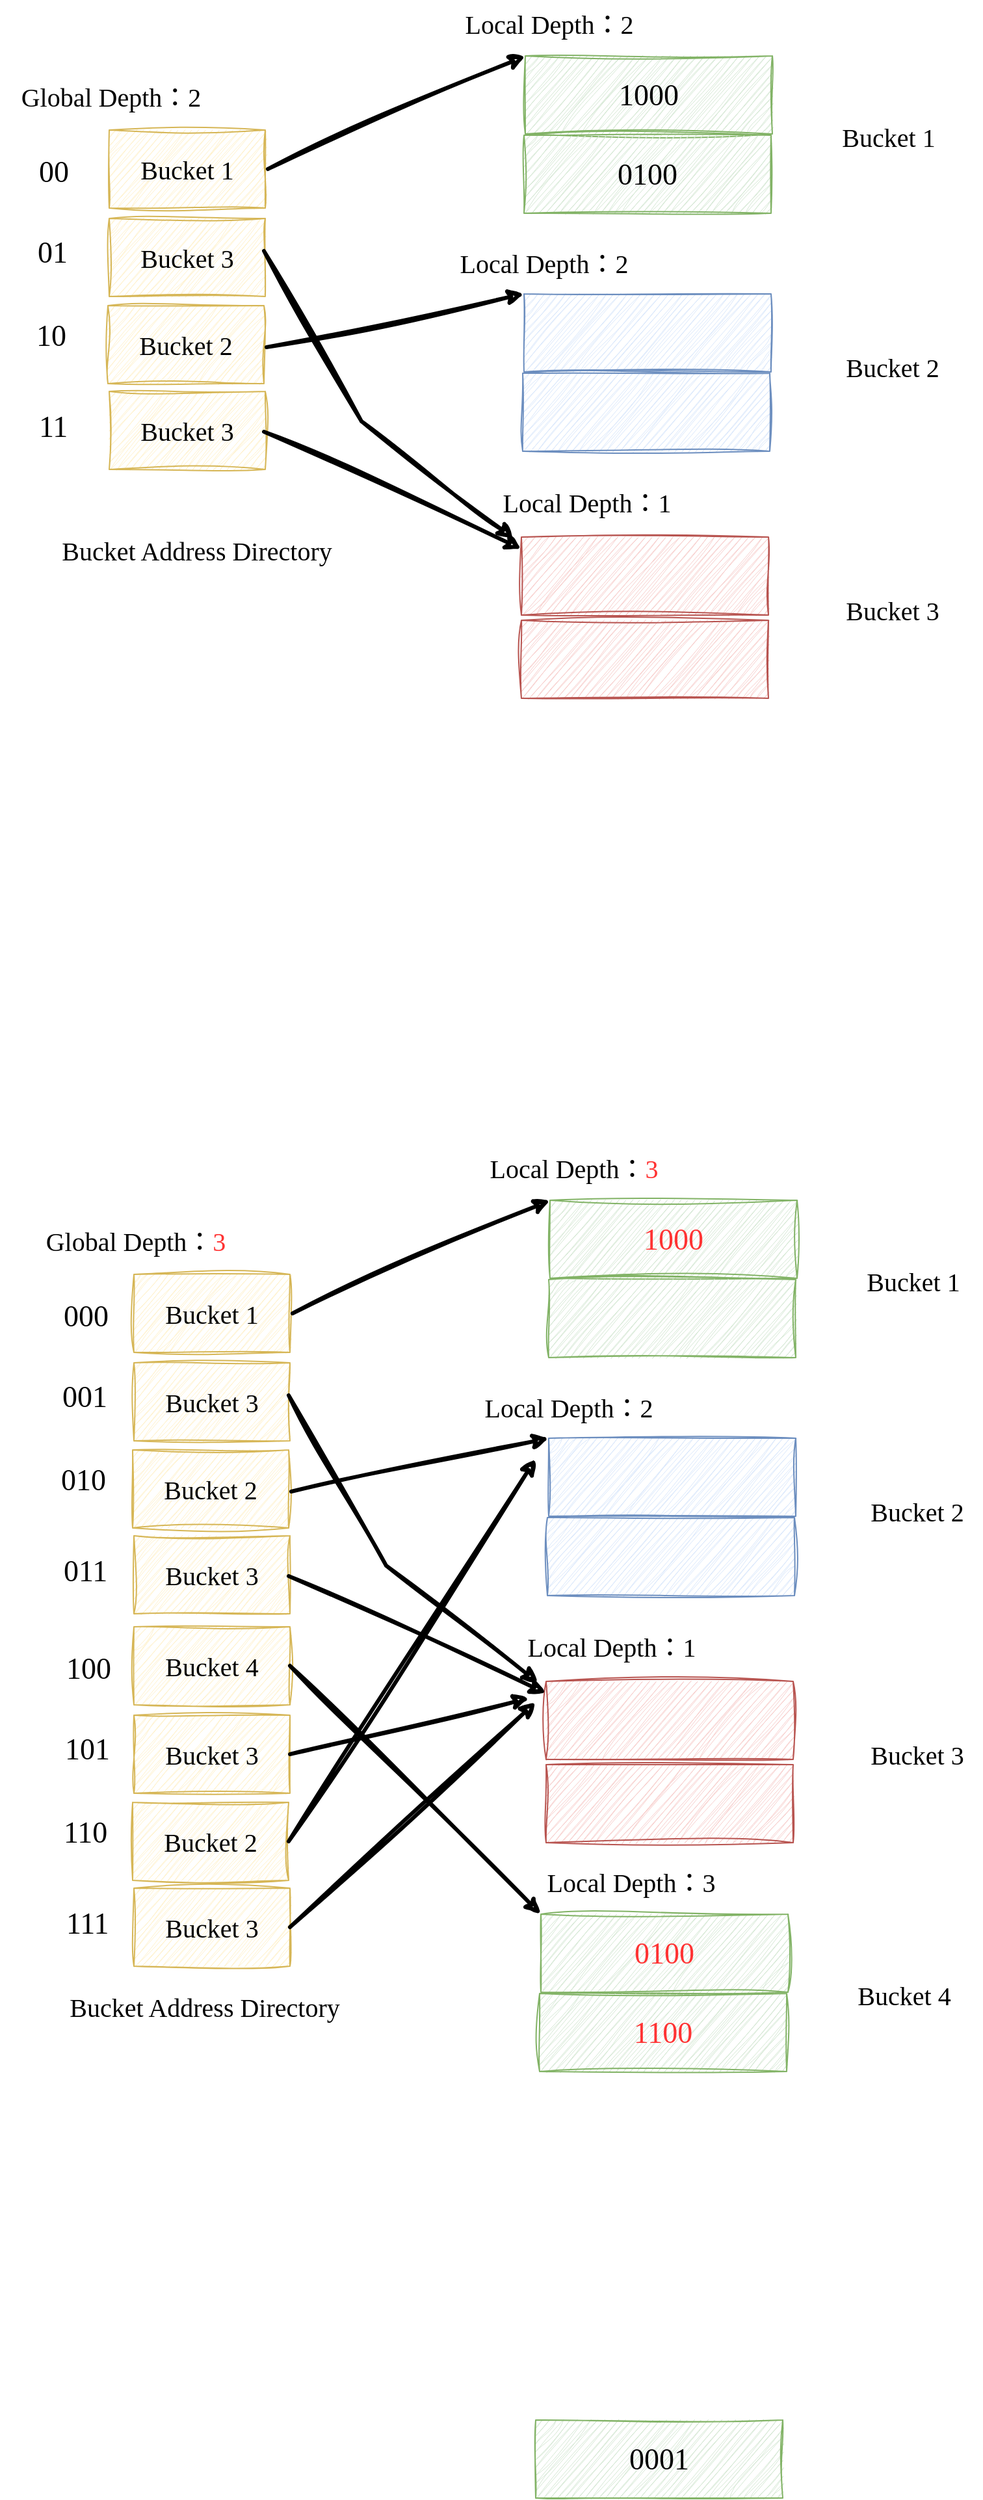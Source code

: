<mxfile version="22.0.8" type="github">
  <diagram name="第 1 页" id="Q8duIhHhUfBPON7KNC7M">
    <mxGraphModel dx="2009" dy="2308" grid="0" gridSize="10" guides="0" tooltips="1" connect="1" arrows="1" fold="1" page="0" pageScale="1" pageWidth="827" pageHeight="1169" math="0" shadow="0">
      <root>
        <mxCell id="0" />
        <mxCell id="1" parent="0" />
        <mxCell id="cExm4EOuze4kh879jA_V-1" value="Bucket 1" style="rounded=0;whiteSpace=wrap;html=1;sketch=1;curveFitting=1;jiggle=2;fontFamily=Comic Sans MS;fillColor=#fff2cc;strokeColor=#d6b656;fontSize=20;" parent="1" vertex="1">
          <mxGeometry x="-701" y="-99" width="120" height="60" as="geometry" />
        </mxCell>
        <mxCell id="cExm4EOuze4kh879jA_V-2" value="Bucket 3" style="rounded=0;whiteSpace=wrap;html=1;sketch=1;curveFitting=1;jiggle=2;fontFamily=Comic Sans MS;fillColor=#fff2cc;strokeColor=#d6b656;fontSize=20;" parent="1" vertex="1">
          <mxGeometry x="-701" y="-31" width="120" height="60" as="geometry" />
        </mxCell>
        <mxCell id="cExm4EOuze4kh879jA_V-3" value="Bucket 2" style="rounded=0;whiteSpace=wrap;html=1;sketch=1;curveFitting=1;jiggle=2;fontFamily=Comic Sans MS;fillColor=#fff2cc;strokeColor=#d6b656;fontSize=20;" parent="1" vertex="1">
          <mxGeometry x="-702" y="36" width="120" height="60" as="geometry" />
        </mxCell>
        <mxCell id="cExm4EOuze4kh879jA_V-7" value="Bucket 3" style="rounded=0;whiteSpace=wrap;html=1;sketch=1;curveFitting=1;jiggle=2;fontFamily=Comic Sans MS;fillColor=#fff2cc;strokeColor=#d6b656;fontSize=20;" parent="1" vertex="1">
          <mxGeometry x="-701" y="102" width="120" height="60" as="geometry" />
        </mxCell>
        <mxCell id="cExm4EOuze4kh879jA_V-8" value="&lt;span style=&quot;font-size: 23px;&quot;&gt;&lt;font color=&quot;#ff3333&quot;&gt;1000&lt;/font&gt;&lt;/span&gt;" style="rounded=0;whiteSpace=wrap;html=1;sketch=1;curveFitting=1;jiggle=2;fontFamily=Comic Sans MS;fillColor=#d5e8d4;strokeColor=#82b366;" parent="1" vertex="1">
          <mxGeometry x="-381" y="-156" width="190" height="60" as="geometry" />
        </mxCell>
        <mxCell id="cExm4EOuze4kh879jA_V-9" value="" style="rounded=0;whiteSpace=wrap;html=1;sketch=1;curveFitting=1;jiggle=2;fontFamily=Comic Sans MS;fillColor=#f8cecc;strokeColor=#b85450;" parent="1" vertex="1">
          <mxGeometry x="-384" y="214" width="190" height="60" as="geometry" />
        </mxCell>
        <mxCell id="cExm4EOuze4kh879jA_V-10" value="" style="rounded=0;whiteSpace=wrap;html=1;sketch=1;curveFitting=1;jiggle=2;fontFamily=Comic Sans MS;fillColor=#d5e8d4;strokeColor=#82b366;" parent="1" vertex="1">
          <mxGeometry x="-382" y="-95" width="190" height="60" as="geometry" />
        </mxCell>
        <mxCell id="cExm4EOuze4kh879jA_V-12" value="" style="rounded=0;whiteSpace=wrap;html=1;sketch=1;curveFitting=1;jiggle=2;fontFamily=Comic Sans MS;fillColor=#dae8fc;strokeColor=#6c8ebf;" parent="1" vertex="1">
          <mxGeometry x="-382" y="27" width="190" height="60" as="geometry" />
        </mxCell>
        <mxCell id="cExm4EOuze4kh879jA_V-13" value="" style="rounded=0;whiteSpace=wrap;html=1;sketch=1;curveFitting=1;jiggle=2;fontFamily=Comic Sans MS;fillColor=#dae8fc;strokeColor=#6c8ebf;" parent="1" vertex="1">
          <mxGeometry x="-383" y="88" width="190" height="60" as="geometry" />
        </mxCell>
        <mxCell id="Nz6cZ3UgfN3enogNb3HP-1" value="&lt;font style=&quot;font-size: 20px;&quot;&gt;Global Depth：&lt;font color=&quot;#ff3333&quot;&gt;3&lt;/font&gt;&lt;/font&gt;" style="text;html=1;align=center;verticalAlign=middle;resizable=0;points=[];autosize=1;strokeColor=none;fillColor=none;fontFamily=Comic Sans MS;" vertex="1" parent="1">
          <mxGeometry x="-785" y="-143" width="170" height="36" as="geometry" />
        </mxCell>
        <mxCell id="Nz6cZ3UgfN3enogNb3HP-2" value="" style="rounded=0;whiteSpace=wrap;html=1;sketch=1;curveFitting=1;jiggle=2;fontFamily=Comic Sans MS;fillColor=#f8cecc;strokeColor=#b85450;" vertex="1" parent="1">
          <mxGeometry x="-384" y="278" width="190" height="60" as="geometry" />
        </mxCell>
        <mxCell id="Nz6cZ3UgfN3enogNb3HP-3" value="&lt;font style=&quot;font-size: 20px;&quot;&gt;Local Depth：&lt;font color=&quot;#ff3333&quot;&gt;3&lt;/font&gt;&lt;/font&gt;" style="text;html=1;align=center;verticalAlign=middle;resizable=0;points=[];autosize=1;strokeColor=none;fillColor=none;fontFamily=Comic Sans MS;" vertex="1" parent="1">
          <mxGeometry x="-444" y="-199" width="161" height="36" as="geometry" />
        </mxCell>
        <mxCell id="Nz6cZ3UgfN3enogNb3HP-4" value="&lt;font style=&quot;font-size: 20px;&quot;&gt;Local Depth：2&lt;/font&gt;" style="text;html=1;align=center;verticalAlign=middle;resizable=0;points=[];autosize=1;strokeColor=none;fillColor=none;fontFamily=Comic Sans MS;" vertex="1" parent="1">
          <mxGeometry x="-448" y="-15" width="161" height="36" as="geometry" />
        </mxCell>
        <mxCell id="Nz6cZ3UgfN3enogNb3HP-5" value="&lt;font style=&quot;font-size: 20px;&quot;&gt;Local Depth：1&lt;/font&gt;" style="text;html=1;align=center;verticalAlign=middle;resizable=0;points=[];autosize=1;strokeColor=none;fillColor=none;fontFamily=Comic Sans MS;" vertex="1" parent="1">
          <mxGeometry x="-413" y="169" width="158" height="36" as="geometry" />
        </mxCell>
        <mxCell id="Nz6cZ3UgfN3enogNb3HP-6" value="" style="endArrow=classic;html=1;rounded=0;sketch=1;curveFitting=1;jiggle=2;entryX=0;entryY=0;entryDx=0;entryDy=0;strokeWidth=3;" edge="1" parent="1" target="cExm4EOuze4kh879jA_V-8">
          <mxGeometry width="50" height="50" relative="1" as="geometry">
            <mxPoint x="-579" y="-69" as="sourcePoint" />
            <mxPoint x="-430" y="-125" as="targetPoint" />
          </mxGeometry>
        </mxCell>
        <mxCell id="Nz6cZ3UgfN3enogNb3HP-7" value="" style="endArrow=classic;html=1;rounded=0;sketch=1;curveFitting=1;jiggle=2;entryX=-0.032;entryY=0.017;entryDx=0;entryDy=0;strokeWidth=3;entryPerimeter=0;" edge="1" parent="1" target="cExm4EOuze4kh879jA_V-9">
          <mxGeometry width="50" height="50" relative="1" as="geometry">
            <mxPoint x="-582" y="-6" as="sourcePoint" />
            <mxPoint x="-384" y="-93" as="targetPoint" />
            <Array as="points">
              <mxPoint x="-507" y="125" />
            </Array>
          </mxGeometry>
        </mxCell>
        <mxCell id="Nz6cZ3UgfN3enogNb3HP-9" value="" style="endArrow=classic;html=1;rounded=0;sketch=1;curveFitting=1;jiggle=2;entryX=0;entryY=0;entryDx=0;entryDy=0;strokeWidth=3;" edge="1" parent="1" target="cExm4EOuze4kh879jA_V-12">
          <mxGeometry width="50" height="50" relative="1" as="geometry">
            <mxPoint x="-580" y="68" as="sourcePoint" />
            <mxPoint x="-382" y="-19" as="targetPoint" />
          </mxGeometry>
        </mxCell>
        <mxCell id="Nz6cZ3UgfN3enogNb3HP-10" value="" style="endArrow=classic;html=1;rounded=0;sketch=1;curveFitting=1;jiggle=2;strokeWidth=3;entryX=0;entryY=0.15;entryDx=0;entryDy=0;entryPerimeter=0;" edge="1" parent="1" target="cExm4EOuze4kh879jA_V-9">
          <mxGeometry width="50" height="50" relative="1" as="geometry">
            <mxPoint x="-582" y="133" as="sourcePoint" />
            <mxPoint x="-402" y="223" as="targetPoint" />
          </mxGeometry>
        </mxCell>
        <mxCell id="Nz6cZ3UgfN3enogNb3HP-11" value="&lt;font style=&quot;font-size: 20px;&quot;&gt;Bucket 1&lt;/font&gt;" style="text;html=1;align=center;verticalAlign=middle;resizable=0;points=[];autosize=1;strokeColor=none;fillColor=none;fontFamily=Comic Sans MS;" vertex="1" parent="1">
          <mxGeometry x="-151" y="-112" width="97" height="36" as="geometry" />
        </mxCell>
        <mxCell id="Nz6cZ3UgfN3enogNb3HP-12" value="&lt;font style=&quot;font-size: 20px;&quot;&gt;Bucket 2&lt;/font&gt;" style="text;html=1;align=center;verticalAlign=middle;resizable=0;points=[];autosize=1;strokeColor=none;fillColor=none;fontFamily=Comic Sans MS;" vertex="1" parent="1">
          <mxGeometry x="-150" y="65" width="101" height="36" as="geometry" />
        </mxCell>
        <mxCell id="Nz6cZ3UgfN3enogNb3HP-13" value="&lt;font style=&quot;font-size: 20px;&quot;&gt;Bucket 3&lt;/font&gt;" style="text;html=1;align=center;verticalAlign=middle;resizable=0;points=[];autosize=1;strokeColor=none;fillColor=none;fontFamily=Comic Sans MS;" vertex="1" parent="1">
          <mxGeometry x="-150" y="252" width="101" height="36" as="geometry" />
        </mxCell>
        <mxCell id="Nz6cZ3UgfN3enogNb3HP-14" value="&lt;font style=&quot;font-size: 20px;&quot;&gt;Bucket Address Directory&lt;/font&gt;" style="text;html=1;align=center;verticalAlign=middle;resizable=0;points=[];autosize=1;strokeColor=none;fillColor=none;fontFamily=Comic Sans MS;" vertex="1" parent="1">
          <mxGeometry x="-779" y="446" width="263" height="36" as="geometry" />
        </mxCell>
        <mxCell id="Nz6cZ3UgfN3enogNb3HP-16" value="&lt;span style=&quot;color: rgb(0, 0, 0); font-family: &amp;quot;Comic Sans MS&amp;quot;; font-size: 23px; font-style: normal; font-variant-ligatures: normal; font-variant-caps: normal; font-weight: 400; letter-spacing: normal; orphans: 2; text-align: center; text-indent: 0px; text-transform: none; widows: 2; word-spacing: 0px; -webkit-text-stroke-width: 0px; background-color: rgb(255, 255, 255); text-decoration-thickness: initial; text-decoration-style: initial; text-decoration-color: initial; float: none; display: inline !important;&quot;&gt;000&lt;/span&gt;" style="text;whiteSpace=wrap;html=1;" vertex="1" parent="1">
          <mxGeometry x="-757" y="-87" width="56" height="50" as="geometry" />
        </mxCell>
        <mxCell id="Nz6cZ3UgfN3enogNb3HP-17" value="&lt;span style=&quot;color: rgb(0, 0, 0); font-family: &amp;quot;Comic Sans MS&amp;quot;; font-size: 23px; font-style: normal; font-variant-ligatures: normal; font-variant-caps: normal; font-weight: 400; letter-spacing: normal; orphans: 2; text-align: center; text-indent: 0px; text-transform: none; widows: 2; word-spacing: 0px; -webkit-text-stroke-width: 0px; background-color: rgb(255, 255, 255); text-decoration-thickness: initial; text-decoration-style: initial; text-decoration-color: initial; float: none; display: inline !important;&quot;&gt;001&lt;/span&gt;" style="text;whiteSpace=wrap;html=1;" vertex="1" parent="1">
          <mxGeometry x="-758" y="-25" width="52" height="50" as="geometry" />
        </mxCell>
        <mxCell id="Nz6cZ3UgfN3enogNb3HP-18" value="&lt;span style=&quot;color: rgb(0, 0, 0); font-family: &amp;quot;Comic Sans MS&amp;quot;; font-size: 23px; font-style: normal; font-variant-ligatures: normal; font-variant-caps: normal; font-weight: 400; letter-spacing: normal; orphans: 2; text-align: center; text-indent: 0px; text-transform: none; widows: 2; word-spacing: 0px; -webkit-text-stroke-width: 0px; background-color: rgb(255, 255, 255); text-decoration-thickness: initial; text-decoration-style: initial; text-decoration-color: initial; float: none; display: inline !important;&quot;&gt;010&lt;/span&gt;" style="text;whiteSpace=wrap;html=1;" vertex="1" parent="1">
          <mxGeometry x="-759" y="39" width="52" height="50" as="geometry" />
        </mxCell>
        <mxCell id="Nz6cZ3UgfN3enogNb3HP-19" value="&lt;span style=&quot;color: rgb(0, 0, 0); font-family: &amp;quot;Comic Sans MS&amp;quot;; font-size: 23px; font-style: normal; font-variant-ligatures: normal; font-variant-caps: normal; font-weight: 400; letter-spacing: normal; orphans: 2; text-align: center; text-indent: 0px; text-transform: none; widows: 2; word-spacing: 0px; -webkit-text-stroke-width: 0px; background-color: rgb(255, 255, 255); text-decoration-thickness: initial; text-decoration-style: initial; text-decoration-color: initial; float: none; display: inline !important;&quot;&gt;011&lt;/span&gt;" style="text;whiteSpace=wrap;html=1;" vertex="1" parent="1">
          <mxGeometry x="-757" y="109" width="49" height="50" as="geometry" />
        </mxCell>
        <mxCell id="Nz6cZ3UgfN3enogNb3HP-20" value="&lt;font&gt;&lt;span style=&quot;font-size: 23px;&quot;&gt;0001&lt;/span&gt;&lt;/font&gt;" style="rounded=0;whiteSpace=wrap;html=1;sketch=1;curveFitting=1;jiggle=2;fontFamily=Comic Sans MS;fillColor=#d5e8d4;strokeColor=#82b366;" vertex="1" parent="1">
          <mxGeometry x="-392" y="782" width="190" height="60" as="geometry" />
        </mxCell>
        <mxCell id="Nz6cZ3UgfN3enogNb3HP-21" value="Bucket 4" style="rounded=0;whiteSpace=wrap;html=1;sketch=1;curveFitting=1;jiggle=2;fontFamily=Comic Sans MS;fillColor=#fff2cc;strokeColor=#d6b656;fontSize=20;" vertex="1" parent="1">
          <mxGeometry x="-701" y="172" width="120" height="60" as="geometry" />
        </mxCell>
        <mxCell id="Nz6cZ3UgfN3enogNb3HP-22" value="Bucket 3" style="rounded=0;whiteSpace=wrap;html=1;sketch=1;curveFitting=1;jiggle=2;fontFamily=Comic Sans MS;fillColor=#fff2cc;strokeColor=#d6b656;fontSize=20;" vertex="1" parent="1">
          <mxGeometry x="-701" y="240" width="120" height="60" as="geometry" />
        </mxCell>
        <mxCell id="Nz6cZ3UgfN3enogNb3HP-23" value="Bucket 2" style="rounded=0;whiteSpace=wrap;html=1;sketch=1;curveFitting=1;jiggle=2;fontFamily=Comic Sans MS;fillColor=#fff2cc;strokeColor=#d6b656;fontSize=20;" vertex="1" parent="1">
          <mxGeometry x="-702" y="307" width="120" height="60" as="geometry" />
        </mxCell>
        <mxCell id="Nz6cZ3UgfN3enogNb3HP-24" value="Bucket 3" style="rounded=0;whiteSpace=wrap;html=1;sketch=1;curveFitting=1;jiggle=2;fontFamily=Comic Sans MS;fillColor=#fff2cc;strokeColor=#d6b656;fontSize=20;" vertex="1" parent="1">
          <mxGeometry x="-701" y="373" width="120" height="60" as="geometry" />
        </mxCell>
        <mxCell id="Nz6cZ3UgfN3enogNb3HP-25" value="&lt;span style=&quot;color: rgb(0, 0, 0); font-family: &amp;quot;Comic Sans MS&amp;quot;; font-size: 23px; font-style: normal; font-variant-ligatures: normal; font-variant-caps: normal; font-weight: 400; letter-spacing: normal; orphans: 2; text-align: center; text-indent: 0px; text-transform: none; widows: 2; word-spacing: 0px; -webkit-text-stroke-width: 0px; background-color: rgb(255, 255, 255); text-decoration-thickness: initial; text-decoration-style: initial; text-decoration-color: initial; float: none; display: inline !important;&quot;&gt;100&lt;/span&gt;" style="text;whiteSpace=wrap;html=1;" vertex="1" parent="1">
          <mxGeometry x="-755" y="184" width="56" height="50" as="geometry" />
        </mxCell>
        <mxCell id="Nz6cZ3UgfN3enogNb3HP-26" value="&lt;span style=&quot;color: rgb(0, 0, 0); font-family: &amp;quot;Comic Sans MS&amp;quot;; font-size: 23px; font-style: normal; font-variant-ligatures: normal; font-variant-caps: normal; font-weight: 400; letter-spacing: normal; orphans: 2; text-align: center; text-indent: 0px; text-transform: none; widows: 2; word-spacing: 0px; -webkit-text-stroke-width: 0px; background-color: rgb(255, 255, 255); text-decoration-thickness: initial; text-decoration-style: initial; text-decoration-color: initial; float: none; display: inline !important;&quot;&gt;101&lt;/span&gt;" style="text;whiteSpace=wrap;html=1;" vertex="1" parent="1">
          <mxGeometry x="-756" y="246" width="52" height="50" as="geometry" />
        </mxCell>
        <mxCell id="Nz6cZ3UgfN3enogNb3HP-27" value="&lt;span style=&quot;color: rgb(0, 0, 0); font-family: &amp;quot;Comic Sans MS&amp;quot;; font-size: 23px; font-style: normal; font-variant-ligatures: normal; font-variant-caps: normal; font-weight: 400; letter-spacing: normal; orphans: 2; text-align: center; text-indent: 0px; text-transform: none; widows: 2; word-spacing: 0px; -webkit-text-stroke-width: 0px; background-color: rgb(255, 255, 255); text-decoration-thickness: initial; text-decoration-style: initial; text-decoration-color: initial; float: none; display: inline !important;&quot;&gt;110&lt;/span&gt;" style="text;whiteSpace=wrap;html=1;" vertex="1" parent="1">
          <mxGeometry x="-757" y="310" width="52" height="50" as="geometry" />
        </mxCell>
        <mxCell id="Nz6cZ3UgfN3enogNb3HP-28" value="&lt;span style=&quot;color: rgb(0, 0, 0); font-family: &amp;quot;Comic Sans MS&amp;quot;; font-size: 23px; font-style: normal; font-variant-ligatures: normal; font-variant-caps: normal; font-weight: 400; letter-spacing: normal; orphans: 2; text-align: center; text-indent: 0px; text-transform: none; widows: 2; word-spacing: 0px; -webkit-text-stroke-width: 0px; background-color: rgb(255, 255, 255); text-decoration-thickness: initial; text-decoration-style: initial; text-decoration-color: initial; float: none; display: inline !important;&quot;&gt;111&lt;/span&gt;" style="text;whiteSpace=wrap;html=1;" vertex="1" parent="1">
          <mxGeometry x="-755" y="380" width="49" height="50" as="geometry" />
        </mxCell>
        <mxCell id="Nz6cZ3UgfN3enogNb3HP-29" value="&lt;font color=&quot;#ff3333&quot;&gt;0100&lt;/font&gt;" style="rounded=0;whiteSpace=wrap;html=1;sketch=1;curveFitting=1;jiggle=2;fontFamily=Comic Sans MS;fillColor=#d5e8d4;strokeColor=#82b366;fontSize=23;" vertex="1" parent="1">
          <mxGeometry x="-388" y="393" width="190" height="60" as="geometry" />
        </mxCell>
        <mxCell id="Nz6cZ3UgfN3enogNb3HP-30" value="&lt;font color=&quot;#ff3333&quot;&gt;1100&lt;/font&gt;" style="rounded=0;whiteSpace=wrap;html=1;sketch=1;curveFitting=1;jiggle=2;fontFamily=Comic Sans MS;fillColor=#d5e8d4;strokeColor=#82b366;fontSize=23;" vertex="1" parent="1">
          <mxGeometry x="-389" y="454" width="190" height="60" as="geometry" />
        </mxCell>
        <mxCell id="Nz6cZ3UgfN3enogNb3HP-31" value="&lt;font style=&quot;font-size: 20px;&quot;&gt;Local Depth：3&lt;/font&gt;" style="text;html=1;align=center;verticalAlign=middle;resizable=0;points=[];autosize=1;strokeColor=none;fillColor=none;fontFamily=Comic Sans MS;" vertex="1" parent="1">
          <mxGeometry x="-400" y="350" width="161" height="36" as="geometry" />
        </mxCell>
        <mxCell id="Nz6cZ3UgfN3enogNb3HP-32" value="&lt;font style=&quot;font-size: 20px;&quot;&gt;Bucket 4&lt;/font&gt;" style="text;html=1;align=center;verticalAlign=middle;resizable=0;points=[];autosize=1;strokeColor=none;fillColor=none;fontFamily=Comic Sans MS;" vertex="1" parent="1">
          <mxGeometry x="-160" y="437" width="101" height="36" as="geometry" />
        </mxCell>
        <mxCell id="Nz6cZ3UgfN3enogNb3HP-33" value="" style="endArrow=classic;html=1;rounded=0;sketch=1;curveFitting=1;jiggle=2;strokeWidth=3;exitX=1;exitY=0.5;exitDx=0;exitDy=0;" edge="1" parent="1" source="Nz6cZ3UgfN3enogNb3HP-23">
          <mxGeometry width="50" height="50" relative="1" as="geometry">
            <mxPoint x="-570" y="78" as="sourcePoint" />
            <mxPoint x="-392" y="43" as="targetPoint" />
          </mxGeometry>
        </mxCell>
        <mxCell id="Nz6cZ3UgfN3enogNb3HP-34" value="" style="endArrow=classic;html=1;rounded=0;sketch=1;curveFitting=1;jiggle=2;strokeWidth=3;exitX=1;exitY=0.5;exitDx=0;exitDy=0;" edge="1" parent="1" source="Nz6cZ3UgfN3enogNb3HP-24">
          <mxGeometry width="50" height="50" relative="1" as="geometry">
            <mxPoint x="-572" y="143" as="sourcePoint" />
            <mxPoint x="-392" y="230" as="targetPoint" />
          </mxGeometry>
        </mxCell>
        <mxCell id="Nz6cZ3UgfN3enogNb3HP-35" value="" style="endArrow=classic;html=1;rounded=0;sketch=1;curveFitting=1;jiggle=2;strokeWidth=3;exitX=1;exitY=0.5;exitDx=0;exitDy=0;" edge="1" parent="1" source="Nz6cZ3UgfN3enogNb3HP-22">
          <mxGeometry width="50" height="50" relative="1" as="geometry">
            <mxPoint x="-572" y="143" as="sourcePoint" />
            <mxPoint x="-397" y="227" as="targetPoint" />
          </mxGeometry>
        </mxCell>
        <mxCell id="Nz6cZ3UgfN3enogNb3HP-36" value="" style="endArrow=classic;html=1;rounded=0;sketch=1;curveFitting=1;jiggle=2;strokeWidth=3;entryX=0;entryY=0;entryDx=0;entryDy=0;exitX=1;exitY=0.5;exitDx=0;exitDy=0;" edge="1" parent="1" source="Nz6cZ3UgfN3enogNb3HP-21" target="Nz6cZ3UgfN3enogNb3HP-29">
          <mxGeometry width="50" height="50" relative="1" as="geometry">
            <mxPoint x="-578" y="206" as="sourcePoint" />
            <mxPoint x="-380" y="296" as="targetPoint" />
          </mxGeometry>
        </mxCell>
        <mxCell id="Nz6cZ3UgfN3enogNb3HP-37" value="Bucket 1" style="rounded=0;whiteSpace=wrap;html=1;sketch=1;curveFitting=1;jiggle=2;fontFamily=Comic Sans MS;fillColor=#fff2cc;strokeColor=#d6b656;fontSize=20;" vertex="1" parent="1">
          <mxGeometry x="-720" y="-979" width="120" height="60" as="geometry" />
        </mxCell>
        <mxCell id="Nz6cZ3UgfN3enogNb3HP-38" value="Bucket 3" style="rounded=0;whiteSpace=wrap;html=1;sketch=1;curveFitting=1;jiggle=2;fontFamily=Comic Sans MS;fillColor=#fff2cc;strokeColor=#d6b656;fontSize=20;" vertex="1" parent="1">
          <mxGeometry x="-720" y="-911" width="120" height="60" as="geometry" />
        </mxCell>
        <mxCell id="Nz6cZ3UgfN3enogNb3HP-39" value="Bucket 2" style="rounded=0;whiteSpace=wrap;html=1;sketch=1;curveFitting=1;jiggle=2;fontFamily=Comic Sans MS;fillColor=#fff2cc;strokeColor=#d6b656;fontSize=20;" vertex="1" parent="1">
          <mxGeometry x="-721" y="-844" width="120" height="60" as="geometry" />
        </mxCell>
        <mxCell id="Nz6cZ3UgfN3enogNb3HP-40" value="Bucket 3" style="rounded=0;whiteSpace=wrap;html=1;sketch=1;curveFitting=1;jiggle=2;fontFamily=Comic Sans MS;fillColor=#fff2cc;strokeColor=#d6b656;fontSize=20;" vertex="1" parent="1">
          <mxGeometry x="-720" y="-778" width="120" height="60" as="geometry" />
        </mxCell>
        <mxCell id="Nz6cZ3UgfN3enogNb3HP-41" value="&lt;span style=&quot;font-size: 23px;&quot;&gt;1000&lt;/span&gt;" style="rounded=0;whiteSpace=wrap;html=1;sketch=1;curveFitting=1;jiggle=2;fontFamily=Comic Sans MS;fillColor=#d5e8d4;strokeColor=#82b366;" vertex="1" parent="1">
          <mxGeometry x="-400" y="-1036" width="190" height="60" as="geometry" />
        </mxCell>
        <mxCell id="Nz6cZ3UgfN3enogNb3HP-42" value="" style="rounded=0;whiteSpace=wrap;html=1;sketch=1;curveFitting=1;jiggle=2;fontFamily=Comic Sans MS;fillColor=#f8cecc;strokeColor=#b85450;" vertex="1" parent="1">
          <mxGeometry x="-403" y="-666" width="190" height="60" as="geometry" />
        </mxCell>
        <mxCell id="Nz6cZ3UgfN3enogNb3HP-43" value="&lt;font style=&quot;font-size: 23px;&quot;&gt;0100&lt;/font&gt;" style="rounded=0;whiteSpace=wrap;html=1;sketch=1;curveFitting=1;jiggle=2;fontFamily=Comic Sans MS;fillColor=#d5e8d4;strokeColor=#82b366;" vertex="1" parent="1">
          <mxGeometry x="-401" y="-975" width="190" height="60" as="geometry" />
        </mxCell>
        <mxCell id="Nz6cZ3UgfN3enogNb3HP-44" value="" style="rounded=0;whiteSpace=wrap;html=1;sketch=1;curveFitting=1;jiggle=2;fontFamily=Comic Sans MS;fillColor=#dae8fc;strokeColor=#6c8ebf;" vertex="1" parent="1">
          <mxGeometry x="-401" y="-853" width="190" height="60" as="geometry" />
        </mxCell>
        <mxCell id="Nz6cZ3UgfN3enogNb3HP-45" value="" style="rounded=0;whiteSpace=wrap;html=1;sketch=1;curveFitting=1;jiggle=2;fontFamily=Comic Sans MS;fillColor=#dae8fc;strokeColor=#6c8ebf;" vertex="1" parent="1">
          <mxGeometry x="-402" y="-792" width="190" height="60" as="geometry" />
        </mxCell>
        <mxCell id="Nz6cZ3UgfN3enogNb3HP-46" value="&lt;font style=&quot;font-size: 20px;&quot;&gt;Global Depth：2&lt;/font&gt;" style="text;html=1;align=center;verticalAlign=middle;resizable=0;points=[];autosize=1;strokeColor=none;fillColor=none;fontFamily=Comic Sans MS;" vertex="1" parent="1">
          <mxGeometry x="-804" y="-1023" width="170" height="36" as="geometry" />
        </mxCell>
        <mxCell id="Nz6cZ3UgfN3enogNb3HP-47" value="" style="rounded=0;whiteSpace=wrap;html=1;sketch=1;curveFitting=1;jiggle=2;fontFamily=Comic Sans MS;fillColor=#f8cecc;strokeColor=#b85450;" vertex="1" parent="1">
          <mxGeometry x="-403" y="-602" width="190" height="60" as="geometry" />
        </mxCell>
        <mxCell id="Nz6cZ3UgfN3enogNb3HP-48" value="&lt;font style=&quot;font-size: 20px;&quot;&gt;Local Depth：2&lt;/font&gt;" style="text;html=1;align=center;verticalAlign=middle;resizable=0;points=[];autosize=1;strokeColor=none;fillColor=none;fontFamily=Comic Sans MS;" vertex="1" parent="1">
          <mxGeometry x="-463" y="-1079" width="161" height="36" as="geometry" />
        </mxCell>
        <mxCell id="Nz6cZ3UgfN3enogNb3HP-49" value="&lt;font style=&quot;font-size: 20px;&quot;&gt;Local Depth：2&lt;/font&gt;" style="text;html=1;align=center;verticalAlign=middle;resizable=0;points=[];autosize=1;strokeColor=none;fillColor=none;fontFamily=Comic Sans MS;" vertex="1" parent="1">
          <mxGeometry x="-467" y="-895" width="161" height="36" as="geometry" />
        </mxCell>
        <mxCell id="Nz6cZ3UgfN3enogNb3HP-50" value="&lt;font style=&quot;font-size: 20px;&quot;&gt;Local Depth：1&lt;/font&gt;" style="text;html=1;align=center;verticalAlign=middle;resizable=0;points=[];autosize=1;strokeColor=none;fillColor=none;fontFamily=Comic Sans MS;" vertex="1" parent="1">
          <mxGeometry x="-432" y="-711" width="158" height="36" as="geometry" />
        </mxCell>
        <mxCell id="Nz6cZ3UgfN3enogNb3HP-51" value="" style="endArrow=classic;html=1;rounded=0;sketch=1;curveFitting=1;jiggle=2;entryX=0;entryY=0;entryDx=0;entryDy=0;strokeWidth=3;" edge="1" parent="1" target="Nz6cZ3UgfN3enogNb3HP-41">
          <mxGeometry width="50" height="50" relative="1" as="geometry">
            <mxPoint x="-598" y="-949" as="sourcePoint" />
            <mxPoint x="-449" y="-1005" as="targetPoint" />
          </mxGeometry>
        </mxCell>
        <mxCell id="Nz6cZ3UgfN3enogNb3HP-52" value="" style="endArrow=classic;html=1;rounded=0;sketch=1;curveFitting=1;jiggle=2;entryX=-0.032;entryY=0.017;entryDx=0;entryDy=0;strokeWidth=3;entryPerimeter=0;" edge="1" parent="1" target="Nz6cZ3UgfN3enogNb3HP-42">
          <mxGeometry width="50" height="50" relative="1" as="geometry">
            <mxPoint x="-601" y="-886" as="sourcePoint" />
            <mxPoint x="-403" y="-973" as="targetPoint" />
            <Array as="points">
              <mxPoint x="-526" y="-755" />
            </Array>
          </mxGeometry>
        </mxCell>
        <mxCell id="Nz6cZ3UgfN3enogNb3HP-53" value="" style="endArrow=classic;html=1;rounded=0;sketch=1;curveFitting=1;jiggle=2;entryX=0;entryY=0;entryDx=0;entryDy=0;strokeWidth=3;" edge="1" parent="1" target="Nz6cZ3UgfN3enogNb3HP-44">
          <mxGeometry width="50" height="50" relative="1" as="geometry">
            <mxPoint x="-599" y="-812" as="sourcePoint" />
            <mxPoint x="-401" y="-899" as="targetPoint" />
          </mxGeometry>
        </mxCell>
        <mxCell id="Nz6cZ3UgfN3enogNb3HP-54" value="" style="endArrow=classic;html=1;rounded=0;sketch=1;curveFitting=1;jiggle=2;strokeWidth=3;entryX=0;entryY=0.15;entryDx=0;entryDy=0;entryPerimeter=0;" edge="1" parent="1" target="Nz6cZ3UgfN3enogNb3HP-42">
          <mxGeometry width="50" height="50" relative="1" as="geometry">
            <mxPoint x="-601" y="-747" as="sourcePoint" />
            <mxPoint x="-421" y="-657" as="targetPoint" />
          </mxGeometry>
        </mxCell>
        <mxCell id="Nz6cZ3UgfN3enogNb3HP-55" value="&lt;font style=&quot;font-size: 20px;&quot;&gt;Bucket 1&lt;/font&gt;" style="text;html=1;align=center;verticalAlign=middle;resizable=0;points=[];autosize=1;strokeColor=none;fillColor=none;fontFamily=Comic Sans MS;" vertex="1" parent="1">
          <mxGeometry x="-170" y="-992" width="97" height="36" as="geometry" />
        </mxCell>
        <mxCell id="Nz6cZ3UgfN3enogNb3HP-56" value="&lt;font style=&quot;font-size: 20px;&quot;&gt;Bucket 2&lt;/font&gt;" style="text;html=1;align=center;verticalAlign=middle;resizable=0;points=[];autosize=1;strokeColor=none;fillColor=none;fontFamily=Comic Sans MS;" vertex="1" parent="1">
          <mxGeometry x="-169" y="-815" width="101" height="36" as="geometry" />
        </mxCell>
        <mxCell id="Nz6cZ3UgfN3enogNb3HP-57" value="&lt;font style=&quot;font-size: 20px;&quot;&gt;Bucket 3&lt;/font&gt;" style="text;html=1;align=center;verticalAlign=middle;resizable=0;points=[];autosize=1;strokeColor=none;fillColor=none;fontFamily=Comic Sans MS;" vertex="1" parent="1">
          <mxGeometry x="-169" y="-628" width="101" height="36" as="geometry" />
        </mxCell>
        <mxCell id="Nz6cZ3UgfN3enogNb3HP-58" value="&lt;font style=&quot;font-size: 20px;&quot;&gt;Bucket Address Directory&lt;/font&gt;" style="text;html=1;align=center;verticalAlign=middle;resizable=0;points=[];autosize=1;strokeColor=none;fillColor=none;fontFamily=Comic Sans MS;" vertex="1" parent="1">
          <mxGeometry x="-785" y="-674" width="263" height="36" as="geometry" />
        </mxCell>
        <mxCell id="Nz6cZ3UgfN3enogNb3HP-59" value="&lt;span style=&quot;color: rgb(0, 0, 0); font-family: &amp;quot;Comic Sans MS&amp;quot;; font-size: 23px; font-style: normal; font-variant-ligatures: normal; font-variant-caps: normal; font-weight: 400; letter-spacing: normal; orphans: 2; text-align: center; text-indent: 0px; text-transform: none; widows: 2; word-spacing: 0px; -webkit-text-stroke-width: 0px; background-color: rgb(255, 255, 255); text-decoration-thickness: initial; text-decoration-style: initial; text-decoration-color: initial; float: none; display: inline !important;&quot;&gt;00&lt;/span&gt;" style="text;whiteSpace=wrap;html=1;" vertex="1" parent="1">
          <mxGeometry x="-776" y="-967" width="56" height="50" as="geometry" />
        </mxCell>
        <mxCell id="Nz6cZ3UgfN3enogNb3HP-60" value="&lt;span style=&quot;color: rgb(0, 0, 0); font-family: &amp;quot;Comic Sans MS&amp;quot;; font-size: 23px; font-style: normal; font-variant-ligatures: normal; font-variant-caps: normal; font-weight: 400; letter-spacing: normal; orphans: 2; text-align: center; text-indent: 0px; text-transform: none; widows: 2; word-spacing: 0px; -webkit-text-stroke-width: 0px; background-color: rgb(255, 255, 255); text-decoration-thickness: initial; text-decoration-style: initial; text-decoration-color: initial; float: none; display: inline !important;&quot;&gt;01&lt;/span&gt;" style="text;whiteSpace=wrap;html=1;" vertex="1" parent="1">
          <mxGeometry x="-777" y="-905" width="52" height="50" as="geometry" />
        </mxCell>
        <mxCell id="Nz6cZ3UgfN3enogNb3HP-61" value="&lt;span style=&quot;color: rgb(0, 0, 0); font-family: &amp;quot;Comic Sans MS&amp;quot;; font-size: 23px; font-style: normal; font-variant-ligatures: normal; font-variant-caps: normal; font-weight: 400; letter-spacing: normal; orphans: 2; text-align: center; text-indent: 0px; text-transform: none; widows: 2; word-spacing: 0px; -webkit-text-stroke-width: 0px; background-color: rgb(255, 255, 255); text-decoration-thickness: initial; text-decoration-style: initial; text-decoration-color: initial; float: none; display: inline !important;&quot;&gt;10&lt;/span&gt;" style="text;whiteSpace=wrap;html=1;" vertex="1" parent="1">
          <mxGeometry x="-778" y="-841" width="52" height="50" as="geometry" />
        </mxCell>
        <mxCell id="Nz6cZ3UgfN3enogNb3HP-62" value="&lt;span style=&quot;color: rgb(0, 0, 0); font-family: &amp;quot;Comic Sans MS&amp;quot;; font-size: 23px; font-style: normal; font-variant-ligatures: normal; font-variant-caps: normal; font-weight: 400; letter-spacing: normal; orphans: 2; text-align: center; text-indent: 0px; text-transform: none; widows: 2; word-spacing: 0px; -webkit-text-stroke-width: 0px; background-color: rgb(255, 255, 255); text-decoration-thickness: initial; text-decoration-style: initial; text-decoration-color: initial; float: none; display: inline !important;&quot;&gt;11&lt;/span&gt;" style="text;whiteSpace=wrap;html=1;" vertex="1" parent="1">
          <mxGeometry x="-776" y="-771" width="49" height="50" as="geometry" />
        </mxCell>
      </root>
    </mxGraphModel>
  </diagram>
</mxfile>
